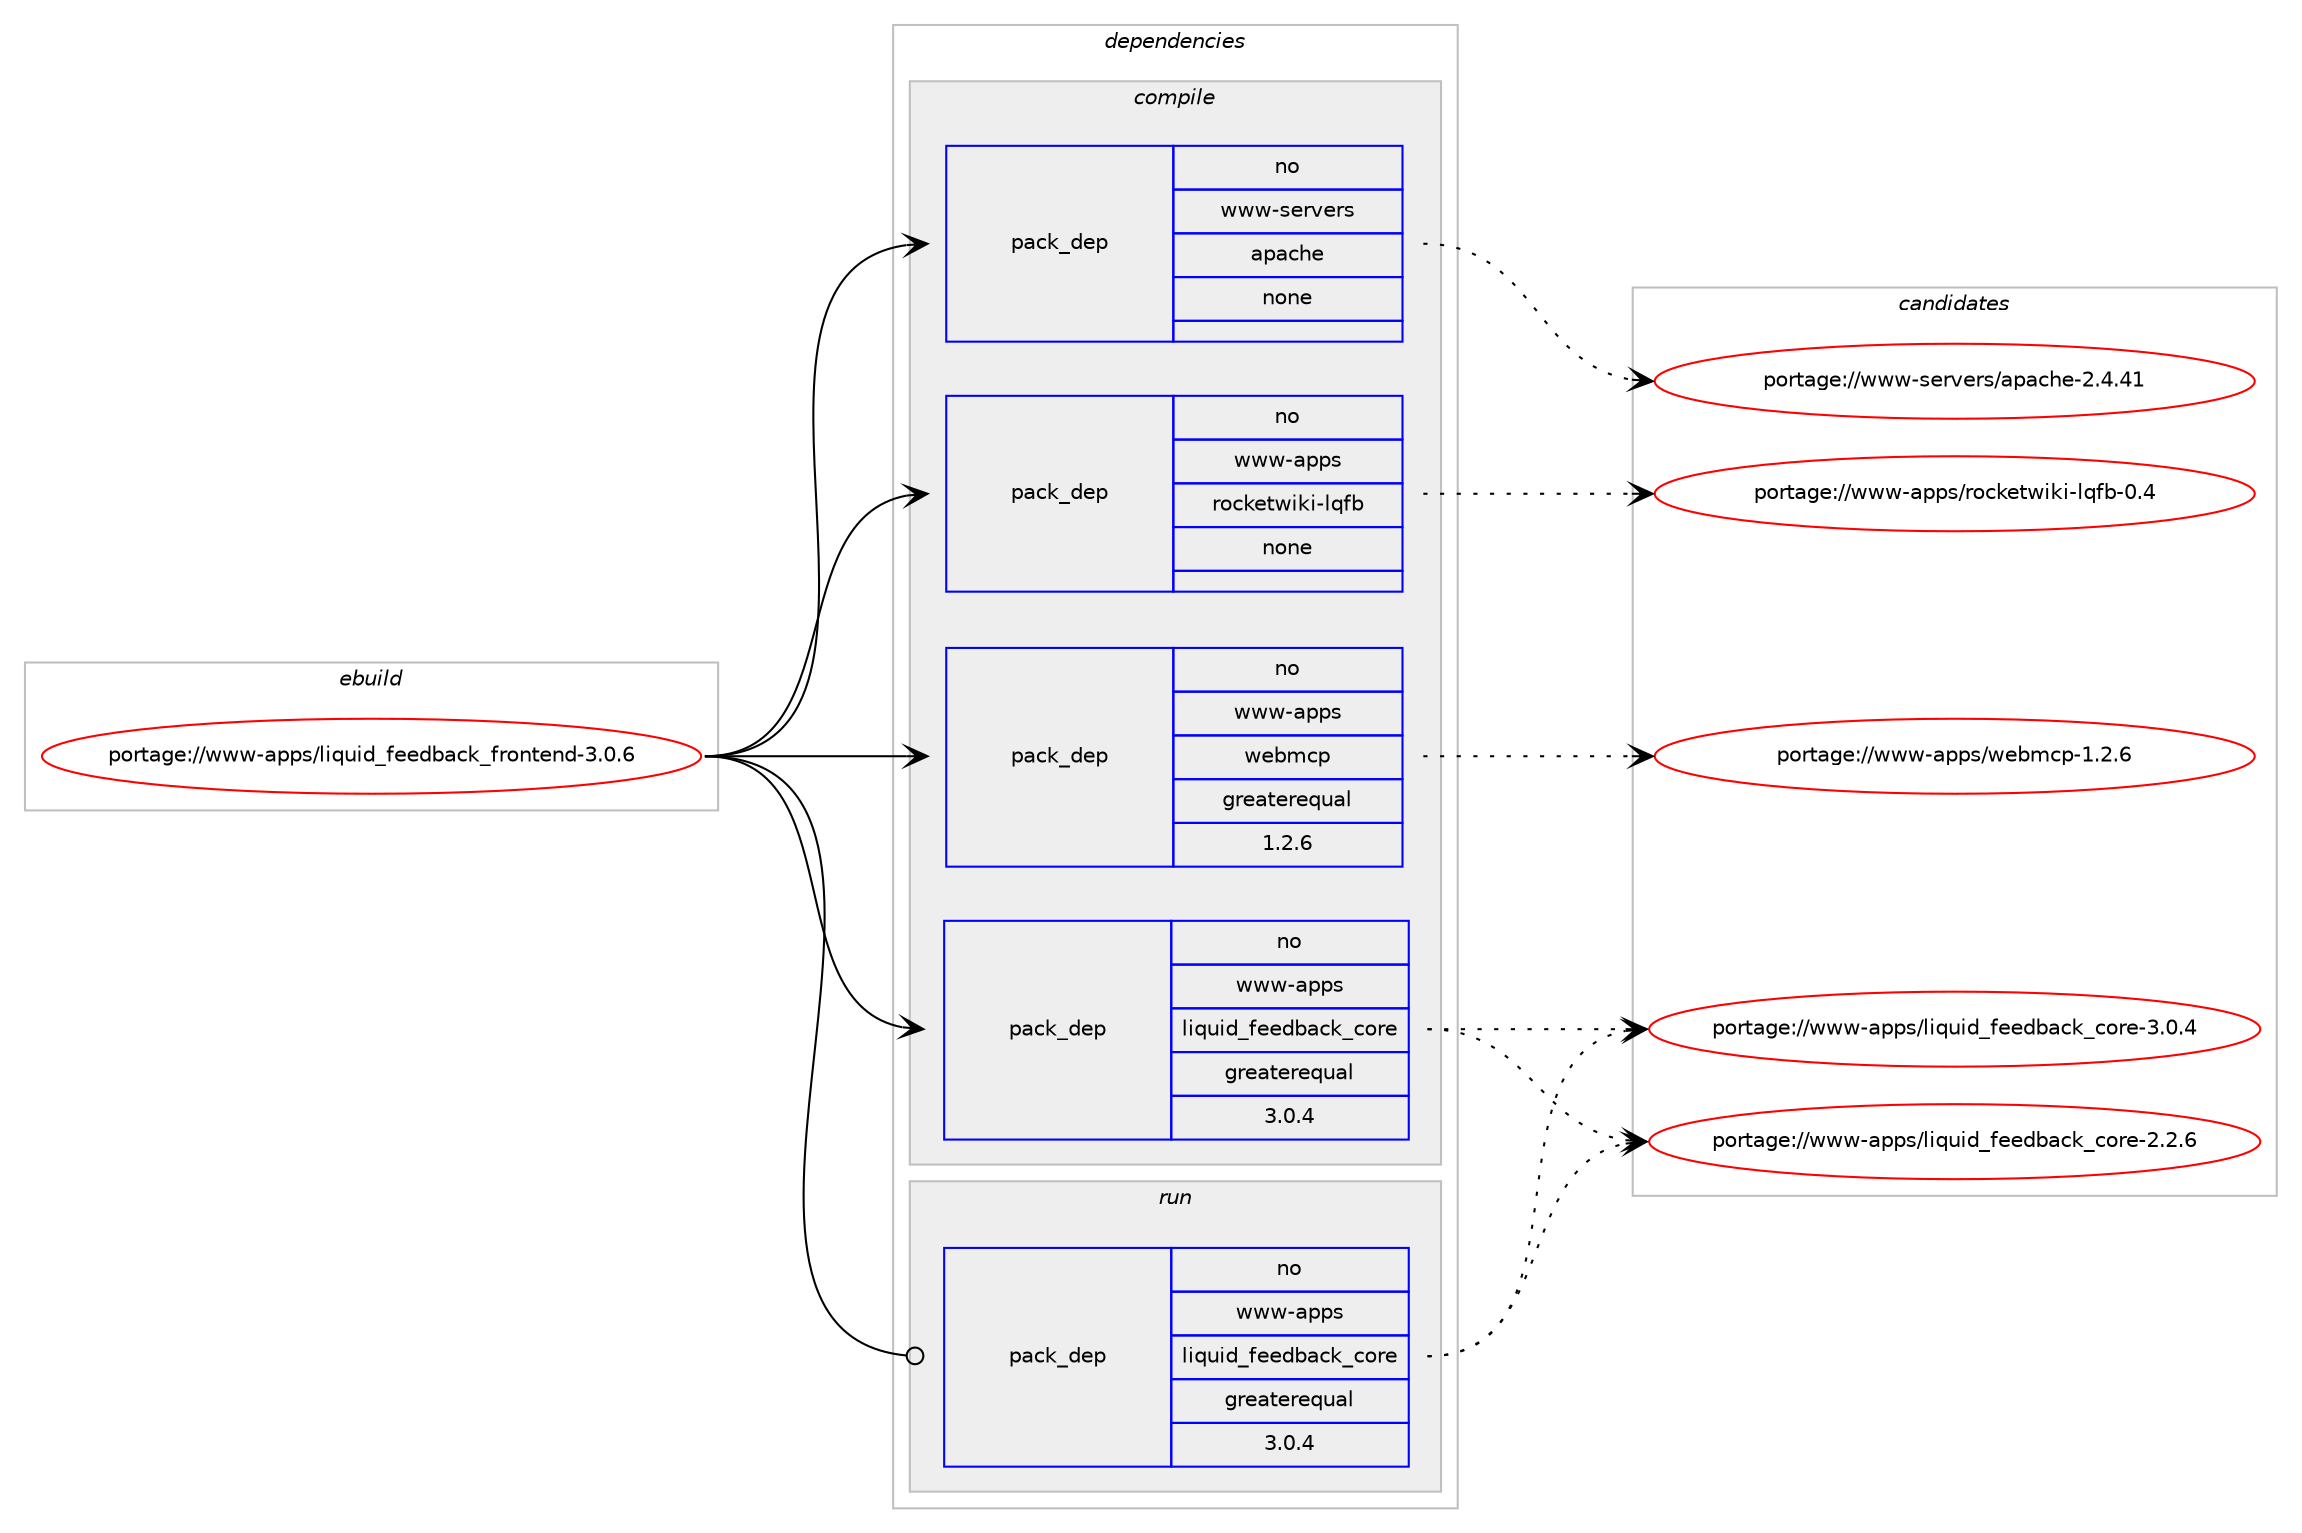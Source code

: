 digraph prolog {

# *************
# Graph options
# *************

newrank=true;
concentrate=true;
compound=true;
graph [rankdir=LR,fontname=Helvetica,fontsize=10,ranksep=1.5];#, ranksep=2.5, nodesep=0.2];
edge  [arrowhead=vee];
node  [fontname=Helvetica,fontsize=10];

# **********
# The ebuild
# **********

subgraph cluster_leftcol {
color=gray;
rank=same;
label=<<i>ebuild</i>>;
id [label="portage://www-apps/liquid_feedback_frontend-3.0.6", color=red, width=4, href="../www-apps/liquid_feedback_frontend-3.0.6.svg"];
}

# ****************
# The dependencies
# ****************

subgraph cluster_midcol {
color=gray;
label=<<i>dependencies</i>>;
subgraph cluster_compile {
fillcolor="#eeeeee";
style=filled;
label=<<i>compile</i>>;
subgraph pack15557 {
dependency18554 [label=<<TABLE BORDER="0" CELLBORDER="1" CELLSPACING="0" CELLPADDING="4" WIDTH="220"><TR><TD ROWSPAN="6" CELLPADDING="30">pack_dep</TD></TR><TR><TD WIDTH="110">no</TD></TR><TR><TD>www-apps</TD></TR><TR><TD>liquid_feedback_core</TD></TR><TR><TD>greaterequal</TD></TR><TR><TD>3.0.4</TD></TR></TABLE>>, shape=none, color=blue];
}
id:e -> dependency18554:w [weight=20,style="solid",arrowhead="vee"];
subgraph pack15558 {
dependency18555 [label=<<TABLE BORDER="0" CELLBORDER="1" CELLSPACING="0" CELLPADDING="4" WIDTH="220"><TR><TD ROWSPAN="6" CELLPADDING="30">pack_dep</TD></TR><TR><TD WIDTH="110">no</TD></TR><TR><TD>www-apps</TD></TR><TR><TD>rocketwiki-lqfb</TD></TR><TR><TD>none</TD></TR><TR><TD></TD></TR></TABLE>>, shape=none, color=blue];
}
id:e -> dependency18555:w [weight=20,style="solid",arrowhead="vee"];
subgraph pack15559 {
dependency18556 [label=<<TABLE BORDER="0" CELLBORDER="1" CELLSPACING="0" CELLPADDING="4" WIDTH="220"><TR><TD ROWSPAN="6" CELLPADDING="30">pack_dep</TD></TR><TR><TD WIDTH="110">no</TD></TR><TR><TD>www-apps</TD></TR><TR><TD>webmcp</TD></TR><TR><TD>greaterequal</TD></TR><TR><TD>1.2.6</TD></TR></TABLE>>, shape=none, color=blue];
}
id:e -> dependency18556:w [weight=20,style="solid",arrowhead="vee"];
subgraph pack15560 {
dependency18557 [label=<<TABLE BORDER="0" CELLBORDER="1" CELLSPACING="0" CELLPADDING="4" WIDTH="220"><TR><TD ROWSPAN="6" CELLPADDING="30">pack_dep</TD></TR><TR><TD WIDTH="110">no</TD></TR><TR><TD>www-servers</TD></TR><TR><TD>apache</TD></TR><TR><TD>none</TD></TR><TR><TD></TD></TR></TABLE>>, shape=none, color=blue];
}
id:e -> dependency18557:w [weight=20,style="solid",arrowhead="vee"];
}
subgraph cluster_compileandrun {
fillcolor="#eeeeee";
style=filled;
label=<<i>compile and run</i>>;
}
subgraph cluster_run {
fillcolor="#eeeeee";
style=filled;
label=<<i>run</i>>;
subgraph pack15561 {
dependency18558 [label=<<TABLE BORDER="0" CELLBORDER="1" CELLSPACING="0" CELLPADDING="4" WIDTH="220"><TR><TD ROWSPAN="6" CELLPADDING="30">pack_dep</TD></TR><TR><TD WIDTH="110">no</TD></TR><TR><TD>www-apps</TD></TR><TR><TD>liquid_feedback_core</TD></TR><TR><TD>greaterequal</TD></TR><TR><TD>3.0.4</TD></TR></TABLE>>, shape=none, color=blue];
}
id:e -> dependency18558:w [weight=20,style="solid",arrowhead="odot"];
}
}

# **************
# The candidates
# **************

subgraph cluster_choices {
rank=same;
color=gray;
label=<<i>candidates</i>>;

subgraph choice15557 {
color=black;
nodesep=1;
choice119119119459711211211547108105113117105100951021011011009897991079599111114101455146484652 [label="portage://www-apps/liquid_feedback_core-3.0.4", color=red, width=4,href="../www-apps/liquid_feedback_core-3.0.4.svg"];
choice119119119459711211211547108105113117105100951021011011009897991079599111114101455046504654 [label="portage://www-apps/liquid_feedback_core-2.2.6", color=red, width=4,href="../www-apps/liquid_feedback_core-2.2.6.svg"];
dependency18554:e -> choice119119119459711211211547108105113117105100951021011011009897991079599111114101455146484652:w [style=dotted,weight="100"];
dependency18554:e -> choice119119119459711211211547108105113117105100951021011011009897991079599111114101455046504654:w [style=dotted,weight="100"];
}
subgraph choice15558 {
color=black;
nodesep=1;
choice11911911945971121121154711411199107101116119105107105451081131029845484652 [label="portage://www-apps/rocketwiki-lqfb-0.4", color=red, width=4,href="../www-apps/rocketwiki-lqfb-0.4.svg"];
dependency18555:e -> choice11911911945971121121154711411199107101116119105107105451081131029845484652:w [style=dotted,weight="100"];
}
subgraph choice15559 {
color=black;
nodesep=1;
choice1191191194597112112115471191019810999112454946504654 [label="portage://www-apps/webmcp-1.2.6", color=red, width=4,href="../www-apps/webmcp-1.2.6.svg"];
dependency18556:e -> choice1191191194597112112115471191019810999112454946504654:w [style=dotted,weight="100"];
}
subgraph choice15560 {
color=black;
nodesep=1;
choice119119119451151011141181011141154797112979910410145504652465249 [label="portage://www-servers/apache-2.4.41", color=red, width=4,href="../www-servers/apache-2.4.41.svg"];
dependency18557:e -> choice119119119451151011141181011141154797112979910410145504652465249:w [style=dotted,weight="100"];
}
subgraph choice15561 {
color=black;
nodesep=1;
choice119119119459711211211547108105113117105100951021011011009897991079599111114101455146484652 [label="portage://www-apps/liquid_feedback_core-3.0.4", color=red, width=4,href="../www-apps/liquid_feedback_core-3.0.4.svg"];
choice119119119459711211211547108105113117105100951021011011009897991079599111114101455046504654 [label="portage://www-apps/liquid_feedback_core-2.2.6", color=red, width=4,href="../www-apps/liquid_feedback_core-2.2.6.svg"];
dependency18558:e -> choice119119119459711211211547108105113117105100951021011011009897991079599111114101455146484652:w [style=dotted,weight="100"];
dependency18558:e -> choice119119119459711211211547108105113117105100951021011011009897991079599111114101455046504654:w [style=dotted,weight="100"];
}
}

}

